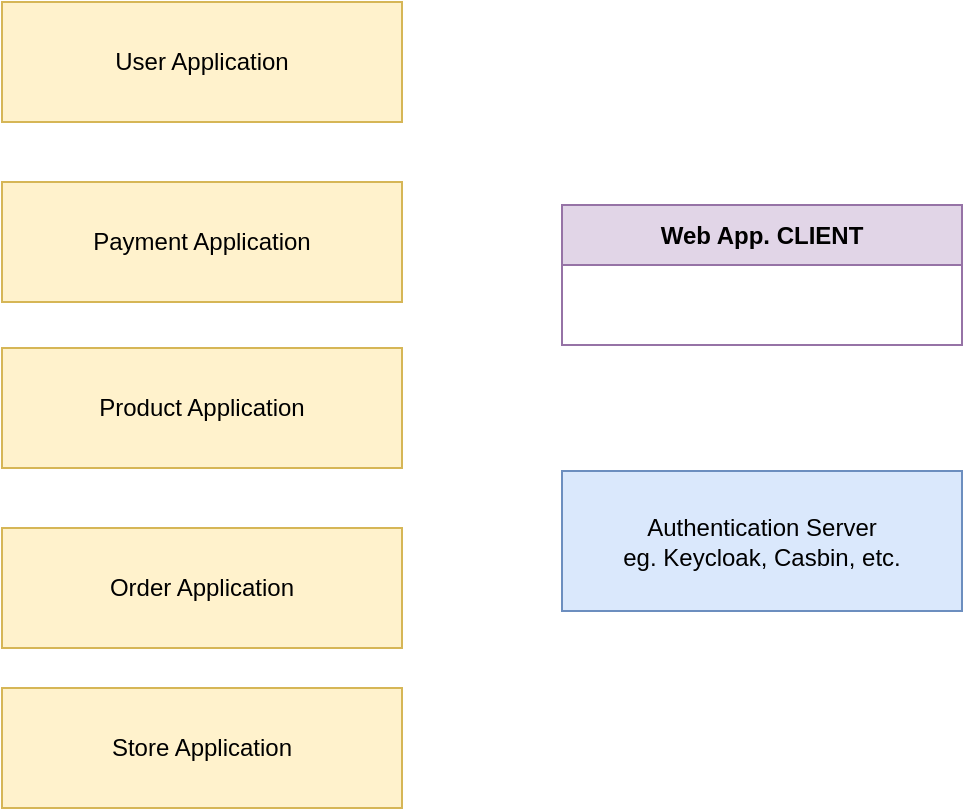 <mxfile version="24.2.2" type="github">
  <diagram name="Page-1" id="4DVArmQ2FKZMZtiGT3NC">
    <mxGraphModel dx="1596" dy="782" grid="1" gridSize="10" guides="1" tooltips="1" connect="1" arrows="1" fold="1" page="1" pageScale="1" pageWidth="850" pageHeight="1100" math="0" shadow="0">
      <root>
        <mxCell id="0" />
        <mxCell id="1" parent="0" />
        <mxCell id="2RQph0JpIhb9pEtwq0Xm-1" value="Web App. CLIENT" style="swimlane;whiteSpace=wrap;html=1;startSize=30;fillColor=#e1d5e7;strokeColor=#9673a6;" parent="1" vertex="1">
          <mxGeometry x="310" y="341.5" width="200" height="70" as="geometry" />
        </mxCell>
        <mxCell id="2RQph0JpIhb9pEtwq0Xm-2" value="Authentication Server&lt;br&gt;eg. Keycloak, Casbin, etc." style="rounded=0;whiteSpace=wrap;html=1;fillColor=#dae8fc;strokeColor=#6c8ebf;" parent="1" vertex="1">
          <mxGeometry x="310" y="474.5" width="200" height="70" as="geometry" />
        </mxCell>
        <mxCell id="2RQph0JpIhb9pEtwq0Xm-3" value="User Application" style="rounded=0;whiteSpace=wrap;html=1;fillColor=#fff2cc;strokeColor=#d6b656;" parent="1" vertex="1">
          <mxGeometry x="30" y="240" width="200" height="60" as="geometry" />
        </mxCell>
        <mxCell id="2RQph0JpIhb9pEtwq0Xm-5" value="Product Application" style="rounded=0;whiteSpace=wrap;html=1;fillColor=#fff2cc;strokeColor=#d6b656;" parent="1" vertex="1">
          <mxGeometry x="30" y="413" width="200" height="60" as="geometry" />
        </mxCell>
        <mxCell id="2RQph0JpIhb9pEtwq0Xm-7" value="&lt;div&gt;Order Application&lt;/div&gt;" style="rounded=0;whiteSpace=wrap;html=1;fillColor=#fff2cc;strokeColor=#d6b656;" parent="1" vertex="1">
          <mxGeometry x="30" y="503" width="200" height="60" as="geometry" />
        </mxCell>
        <mxCell id="2RQph0JpIhb9pEtwq0Xm-8" value="Store Application" style="rounded=0;whiteSpace=wrap;html=1;fillColor=#fff2cc;strokeColor=#d6b656;" parent="1" vertex="1">
          <mxGeometry x="30" y="583" width="200" height="60" as="geometry" />
        </mxCell>
        <mxCell id="2RQph0JpIhb9pEtwq0Xm-10" value="Payment Application" style="rounded=0;whiteSpace=wrap;html=1;fillColor=#fff2cc;strokeColor=#d6b656;" parent="1" vertex="1">
          <mxGeometry x="30" y="330" width="200" height="60" as="geometry" />
        </mxCell>
      </root>
    </mxGraphModel>
  </diagram>
</mxfile>
